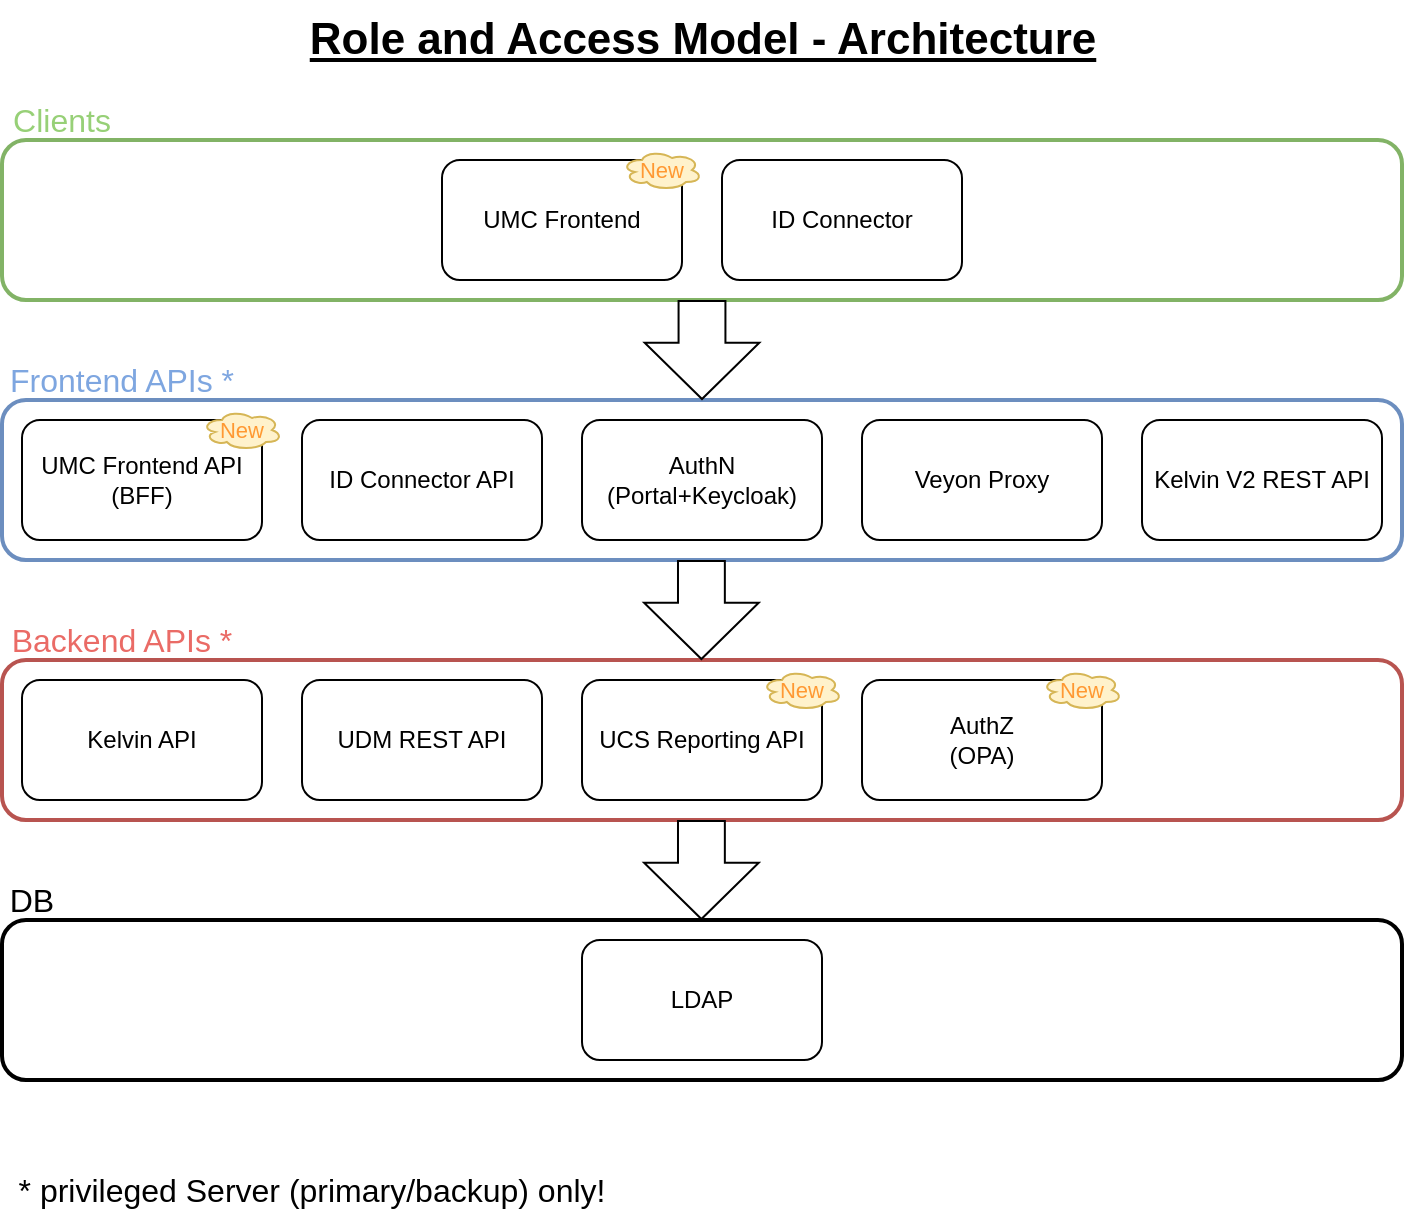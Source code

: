 <mxfile version="19.0.3" type="device"><diagram id="vwMSqH6cQ3HmhbkjESp0" name="Page-1"><mxGraphModel dx="1422" dy="881" grid="1" gridSize="10" guides="1" tooltips="1" connect="1" arrows="1" fold="1" page="1" pageScale="1" pageWidth="827" pageHeight="1169" math="0" shadow="0"><root><mxCell id="0"/><mxCell id="1" parent="0"/><mxCell id="HkSvJa-oeOrfGRpevl8--1" value="&lt;div&gt;UMC Frontend&lt;/div&gt;" style="rounded=1;whiteSpace=wrap;html=1;" parent="1" vertex="1"><mxGeometry x="300" y="200" width="120" height="60" as="geometry"/></mxCell><mxCell id="HkSvJa-oeOrfGRpevl8--2" value="ID Connector" style="rounded=1;whiteSpace=wrap;html=1;" parent="1" vertex="1"><mxGeometry x="440" y="200" width="120" height="60" as="geometry"/></mxCell><mxCell id="HkSvJa-oeOrfGRpevl8--3" value="&lt;div&gt;UMC Frontend API&lt;/div&gt;&lt;div&gt;(BFF)&lt;br&gt;&lt;/div&gt;" style="rounded=1;whiteSpace=wrap;html=1;" parent="1" vertex="1"><mxGeometry x="90" y="330" width="120" height="60" as="geometry"/></mxCell><mxCell id="HkSvJa-oeOrfGRpevl8--4" value="ID Connector API" style="rounded=1;whiteSpace=wrap;html=1;" parent="1" vertex="1"><mxGeometry x="230" y="330" width="120" height="60" as="geometry"/></mxCell><mxCell id="HkSvJa-oeOrfGRpevl8--5" value="Kelvin API" style="rounded=1;whiteSpace=wrap;html=1;" parent="1" vertex="1"><mxGeometry x="90" y="460" width="120" height="60" as="geometry"/></mxCell><mxCell id="HkSvJa-oeOrfGRpevl8--6" value="UDM REST API" style="rounded=1;whiteSpace=wrap;html=1;" parent="1" vertex="1"><mxGeometry x="230" y="460" width="120" height="60" as="geometry"/></mxCell><mxCell id="HkSvJa-oeOrfGRpevl8--7" value="UCS Reporting API" style="rounded=1;whiteSpace=wrap;html=1;" parent="1" vertex="1"><mxGeometry x="370" y="460" width="120" height="60" as="geometry"/></mxCell><mxCell id="HkSvJa-oeOrfGRpevl8--8" value="&lt;div&gt;AuthZ&lt;/div&gt;&lt;div&gt;(OPA)&lt;br&gt;&lt;/div&gt;" style="rounded=1;whiteSpace=wrap;html=1;" parent="1" vertex="1"><mxGeometry x="510" y="460" width="120" height="60" as="geometry"/></mxCell><mxCell id="HkSvJa-oeOrfGRpevl8--9" value="&lt;div&gt;AuthN&lt;/div&gt;&lt;div&gt;(Portal+Keycloak)&lt;/div&gt;" style="rounded=1;whiteSpace=wrap;html=1;" parent="1" vertex="1"><mxGeometry x="370" y="330" width="120" height="60" as="geometry"/></mxCell><mxCell id="HkSvJa-oeOrfGRpevl8--10" value="LDAP" style="rounded=1;whiteSpace=wrap;html=1;" parent="1" vertex="1"><mxGeometry x="370" y="590" width="120" height="60" as="geometry"/></mxCell><mxCell id="HkSvJa-oeOrfGRpevl8--11" value="Veyon Proxy" style="rounded=1;whiteSpace=wrap;html=1;" parent="1" vertex="1"><mxGeometry x="510" y="330" width="120" height="60" as="geometry"/></mxCell><mxCell id="HkSvJa-oeOrfGRpevl8--13" value="Kelvin V2 REST API" style="rounded=1;whiteSpace=wrap;html=1;" parent="1" vertex="1"><mxGeometry x="650" y="330" width="120" height="60" as="geometry"/></mxCell><mxCell id="HkSvJa-oeOrfGRpevl8--14" value="Clients" style="text;html=1;strokeColor=none;fillColor=none;align=center;verticalAlign=middle;whiteSpace=wrap;rounded=0;fontSize=16;fontColor=#97D077;" parent="1" vertex="1"><mxGeometry x="80" y="165" width="60" height="30" as="geometry"/></mxCell><mxCell id="HkSvJa-oeOrfGRpevl8--15" value="&lt;div style=&quot;font-size: 16px&quot;&gt;Frontend APIs *&lt;br style=&quot;font-size: 16px&quot;&gt;&lt;/div&gt;" style="text;html=1;strokeColor=none;fillColor=none;align=center;verticalAlign=middle;whiteSpace=wrap;rounded=0;fontSize=16;fontColor=#7EA6E0;" parent="1" vertex="1"><mxGeometry x="80" y="295" width="120" height="30" as="geometry"/></mxCell><mxCell id="HkSvJa-oeOrfGRpevl8--16" value="Backend APIs *" style="text;html=1;strokeColor=none;fillColor=none;align=center;verticalAlign=middle;whiteSpace=wrap;rounded=0;fontSize=16;fontColor=#EA6B66;" parent="1" vertex="1"><mxGeometry x="80" y="425" width="120" height="30" as="geometry"/></mxCell><mxCell id="HkSvJa-oeOrfGRpevl8--18" value="" style="rounded=1;whiteSpace=wrap;html=1;fillColor=none;strokeColor=#6c8ebf;strokeWidth=2;" parent="1" vertex="1"><mxGeometry x="80" y="320" width="700" height="80" as="geometry"/></mxCell><mxCell id="HkSvJa-oeOrfGRpevl8--17" value="DB" style="text;html=1;strokeColor=none;fillColor=none;align=center;verticalAlign=middle;whiteSpace=wrap;rounded=0;fontSize=16;" parent="1" vertex="1"><mxGeometry x="80" y="555" width="30" height="30" as="geometry"/></mxCell><mxCell id="HkSvJa-oeOrfGRpevl8--19" value="" style="rounded=1;whiteSpace=wrap;html=1;fillColor=none;strokeColor=#b85450;strokeWidth=2;" parent="1" vertex="1"><mxGeometry x="80" y="450" width="700" height="80" as="geometry"/></mxCell><mxCell id="HkSvJa-oeOrfGRpevl8--21" value="" style="rounded=1;whiteSpace=wrap;html=1;fillColor=none;strokeWidth=2;" parent="1" vertex="1"><mxGeometry x="80" y="580" width="700" height="80" as="geometry"/></mxCell><mxCell id="HkSvJa-oeOrfGRpevl8--20" value="" style="rounded=1;whiteSpace=wrap;html=1;fillColor=none;strokeColor=#82b366;strokeWidth=2;" parent="1" vertex="1"><mxGeometry x="80" y="190" width="700" height="80" as="geometry"/></mxCell><mxCell id="HkSvJa-oeOrfGRpevl8--27" value="" style="shape=flexArrow;endArrow=classic;html=1;rounded=0;fontSize=16;endWidth=32.898;endSize=9.046;width=23.429;exitX=0.5;exitY=1;exitDx=0;exitDy=0;entryX=0.5;entryY=0;entryDx=0;entryDy=0;" parent="1" source="HkSvJa-oeOrfGRpevl8--20" target="HkSvJa-oeOrfGRpevl8--18" edge="1"><mxGeometry width="50" height="50" relative="1" as="geometry"><mxPoint x="350" y="80" as="sourcePoint"/><mxPoint x="350" y="130" as="targetPoint"/></mxGeometry></mxCell><mxCell id="HkSvJa-oeOrfGRpevl8--29" value="" style="shape=flexArrow;endArrow=classic;html=1;rounded=0;fontSize=16;endWidth=32.898;endSize=9.046;width=23.429;exitX=0.5;exitY=1;exitDx=0;exitDy=0;entryX=0.5;entryY=0;entryDx=0;entryDy=0;" parent="1" edge="1"><mxGeometry width="50" height="50" relative="1" as="geometry"><mxPoint x="429.71" y="400" as="sourcePoint"/><mxPoint x="429.71" y="450" as="targetPoint"/></mxGeometry></mxCell><mxCell id="HkSvJa-oeOrfGRpevl8--30" value="" style="shape=flexArrow;endArrow=classic;html=1;rounded=0;fontSize=16;endWidth=32.898;endSize=9.046;width=23.429;exitX=0.5;exitY=1;exitDx=0;exitDy=0;entryX=0.5;entryY=0;entryDx=0;entryDy=0;" parent="1" edge="1"><mxGeometry width="50" height="50" relative="1" as="geometry"><mxPoint x="429.71" y="530" as="sourcePoint"/><mxPoint x="429.71" y="580" as="targetPoint"/></mxGeometry></mxCell><mxCell id="HkSvJa-oeOrfGRpevl8--35" value="&lt;font style=&quot;font-size: 11px;&quot; color=&quot;#FF9933&quot;&gt;New&lt;/font&gt;" style="ellipse;shape=cloud;whiteSpace=wrap;html=1;fontSize=11;fillColor=#fff2cc;labelBackgroundColor=none;strokeColor=#d6b656;" parent="1" vertex="1"><mxGeometry x="180" y="325" width="40" height="20" as="geometry"/></mxCell><mxCell id="HkSvJa-oeOrfGRpevl8--36" value="&lt;font style=&quot;font-size: 11px;&quot; color=&quot;#FF9933&quot;&gt;New&lt;/font&gt;" style="ellipse;shape=cloud;whiteSpace=wrap;html=1;fontSize=11;fillColor=#fff2cc;labelBackgroundColor=none;strokeColor=#d6b656;" parent="1" vertex="1"><mxGeometry x="390" y="195" width="40" height="20" as="geometry"/></mxCell><mxCell id="HkSvJa-oeOrfGRpevl8--37" value="&lt;font style=&quot;font-size: 11px;&quot; color=&quot;#FF9933&quot;&gt;New&lt;/font&gt;" style="ellipse;shape=cloud;whiteSpace=wrap;html=1;fontSize=11;fillColor=#fff2cc;labelBackgroundColor=none;strokeColor=#d6b656;" parent="1" vertex="1"><mxGeometry x="600" y="455" width="40" height="20" as="geometry"/></mxCell><mxCell id="HkSvJa-oeOrfGRpevl8--39" value="*&amp;nbsp;privileged Server (primary/backup) only!" style="text;html=1;strokeColor=none;fillColor=none;align=center;verticalAlign=middle;whiteSpace=wrap;rounded=0;fontSize=16;" parent="1" vertex="1"><mxGeometry x="80" y="700" width="310" height="30" as="geometry"/></mxCell><mxCell id="HkSvJa-oeOrfGRpevl8--40" value="Role and Access Model - Architecture" style="text;html=1;strokeColor=none;fillColor=none;align=center;verticalAlign=middle;whiteSpace=wrap;rounded=0;labelBackgroundColor=none;fontSize=22;fontColor=#000000;fontStyle=5" parent="1" vertex="1"><mxGeometry x="122.5" y="120" width="615" height="40" as="geometry"/></mxCell><mxCell id="HkSvJa-oeOrfGRpevl8--41" value="&lt;font style=&quot;font-size: 11px;&quot; color=&quot;#FF9933&quot;&gt;New&lt;/font&gt;" style="ellipse;shape=cloud;whiteSpace=wrap;html=1;fontSize=11;fillColor=#fff2cc;labelBackgroundColor=none;strokeColor=#d6b656;" parent="1" vertex="1"><mxGeometry x="460" y="455" width="40" height="20" as="geometry"/></mxCell></root></mxGraphModel></diagram></mxfile>